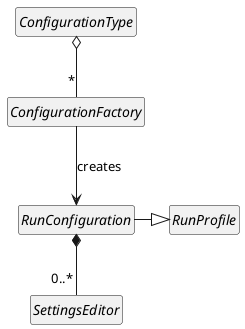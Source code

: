 @startuml

hide empty members
hide circle

interface RunProfile
interface ConfigurationType
abstract class ConfigurationFactory
interface RunConfiguration
abstract class SettingsEditor


ConfigurationType o-- "*" ConfigurationFactory
ConfigurationFactory --> RunConfiguration: creates
RunConfiguration *-- "0..*" SettingsEditor
RunConfiguration -|> RunProfile

@enduml
